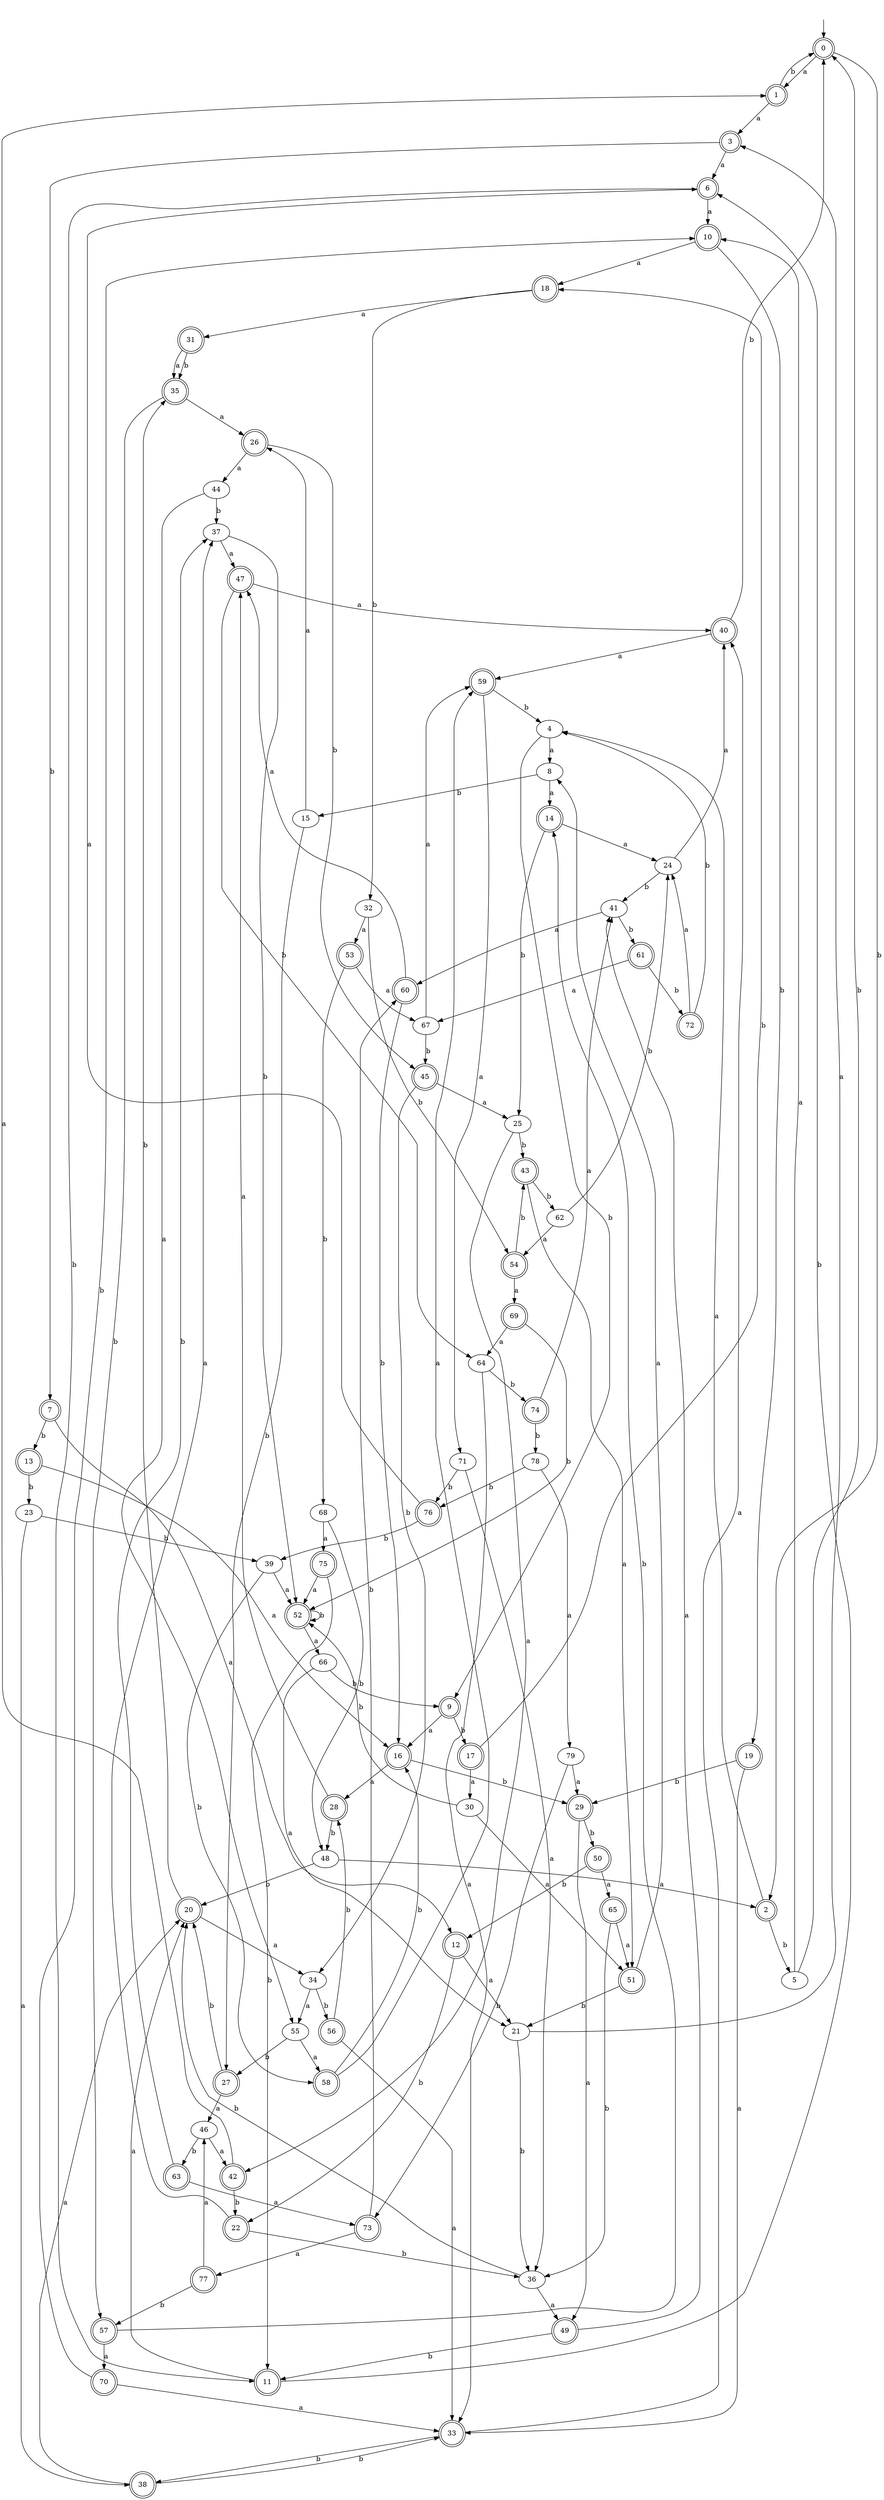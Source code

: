 digraph RandomDFA {
  __start0 [label="", shape=none];
  __start0 -> 0 [label=""];
  0 [shape=circle] [shape=doublecircle]
  0 -> 1 [label="a"]
  0 -> 2 [label="b"]
  1 [shape=doublecircle]
  1 -> 3 [label="a"]
  1 -> 0 [label="b"]
  2 [shape=doublecircle]
  2 -> 4 [label="a"]
  2 -> 5 [label="b"]
  3 [shape=doublecircle]
  3 -> 6 [label="a"]
  3 -> 7 [label="b"]
  4
  4 -> 8 [label="a"]
  4 -> 9 [label="b"]
  5
  5 -> 10 [label="a"]
  5 -> 0 [label="b"]
  6 [shape=doublecircle]
  6 -> 10 [label="a"]
  6 -> 11 [label="b"]
  7 [shape=doublecircle]
  7 -> 12 [label="a"]
  7 -> 13 [label="b"]
  8
  8 -> 14 [label="a"]
  8 -> 15 [label="b"]
  9 [shape=doublecircle]
  9 -> 16 [label="a"]
  9 -> 17 [label="b"]
  10 [shape=doublecircle]
  10 -> 18 [label="a"]
  10 -> 19 [label="b"]
  11 [shape=doublecircle]
  11 -> 20 [label="a"]
  11 -> 6 [label="b"]
  12 [shape=doublecircle]
  12 -> 21 [label="a"]
  12 -> 22 [label="b"]
  13 [shape=doublecircle]
  13 -> 16 [label="a"]
  13 -> 23 [label="b"]
  14 [shape=doublecircle]
  14 -> 24 [label="a"]
  14 -> 25 [label="b"]
  15
  15 -> 26 [label="a"]
  15 -> 27 [label="b"]
  16 [shape=doublecircle]
  16 -> 28 [label="a"]
  16 -> 29 [label="b"]
  17 [shape=doublecircle]
  17 -> 30 [label="a"]
  17 -> 18 [label="b"]
  18 [shape=doublecircle]
  18 -> 31 [label="a"]
  18 -> 32 [label="b"]
  19 [shape=doublecircle]
  19 -> 33 [label="a"]
  19 -> 29 [label="b"]
  20 [shape=doublecircle]
  20 -> 34 [label="a"]
  20 -> 35 [label="b"]
  21
  21 -> 3 [label="a"]
  21 -> 36 [label="b"]
  22 [shape=doublecircle]
  22 -> 37 [label="a"]
  22 -> 36 [label="b"]
  23
  23 -> 38 [label="a"]
  23 -> 39 [label="b"]
  24
  24 -> 40 [label="a"]
  24 -> 41 [label="b"]
  25
  25 -> 42 [label="a"]
  25 -> 43 [label="b"]
  26 [shape=doublecircle]
  26 -> 44 [label="a"]
  26 -> 45 [label="b"]
  27 [shape=doublecircle]
  27 -> 46 [label="a"]
  27 -> 20 [label="b"]
  28 [shape=doublecircle]
  28 -> 47 [label="a"]
  28 -> 48 [label="b"]
  29 [shape=doublecircle]
  29 -> 49 [label="a"]
  29 -> 50 [label="b"]
  30
  30 -> 51 [label="a"]
  30 -> 52 [label="b"]
  31 [shape=doublecircle]
  31 -> 35 [label="a"]
  31 -> 35 [label="b"]
  32
  32 -> 53 [label="a"]
  32 -> 54 [label="b"]
  33 [shape=doublecircle]
  33 -> 40 [label="a"]
  33 -> 38 [label="b"]
  34
  34 -> 55 [label="a"]
  34 -> 56 [label="b"]
  35 [shape=doublecircle]
  35 -> 26 [label="a"]
  35 -> 57 [label="b"]
  36
  36 -> 49 [label="a"]
  36 -> 20 [label="b"]
  37
  37 -> 47 [label="a"]
  37 -> 52 [label="b"]
  38 [shape=doublecircle]
  38 -> 20 [label="a"]
  38 -> 33 [label="b"]
  39
  39 -> 52 [label="a"]
  39 -> 58 [label="b"]
  40 [shape=doublecircle]
  40 -> 59 [label="a"]
  40 -> 0 [label="b"]
  41
  41 -> 60 [label="a"]
  41 -> 61 [label="b"]
  42 [shape=doublecircle]
  42 -> 1 [label="a"]
  42 -> 22 [label="b"]
  43 [shape=doublecircle]
  43 -> 51 [label="a"]
  43 -> 62 [label="b"]
  44
  44 -> 55 [label="a"]
  44 -> 37 [label="b"]
  45 [shape=doublecircle]
  45 -> 25 [label="a"]
  45 -> 34 [label="b"]
  46
  46 -> 42 [label="a"]
  46 -> 63 [label="b"]
  47 [shape=doublecircle]
  47 -> 40 [label="a"]
  47 -> 64 [label="b"]
  48
  48 -> 2 [label="a"]
  48 -> 20 [label="b"]
  49 [shape=doublecircle]
  49 -> 41 [label="a"]
  49 -> 11 [label="b"]
  50 [shape=doublecircle]
  50 -> 65 [label="a"]
  50 -> 12 [label="b"]
  51 [shape=doublecircle]
  51 -> 8 [label="a"]
  51 -> 21 [label="b"]
  52 [shape=doublecircle]
  52 -> 66 [label="a"]
  52 -> 52 [label="b"]
  53 [shape=doublecircle]
  53 -> 67 [label="a"]
  53 -> 68 [label="b"]
  54 [shape=doublecircle]
  54 -> 69 [label="a"]
  54 -> 43 [label="b"]
  55
  55 -> 58 [label="a"]
  55 -> 27 [label="b"]
  56 [shape=doublecircle]
  56 -> 33 [label="a"]
  56 -> 28 [label="b"]
  57 [shape=doublecircle]
  57 -> 70 [label="a"]
  57 -> 14 [label="b"]
  58 [shape=doublecircle]
  58 -> 59 [label="a"]
  58 -> 16 [label="b"]
  59 [shape=doublecircle]
  59 -> 71 [label="a"]
  59 -> 4 [label="b"]
  60 [shape=doublecircle]
  60 -> 47 [label="a"]
  60 -> 16 [label="b"]
  61 [shape=doublecircle]
  61 -> 67 [label="a"]
  61 -> 72 [label="b"]
  62
  62 -> 54 [label="a"]
  62 -> 24 [label="b"]
  63 [shape=doublecircle]
  63 -> 73 [label="a"]
  63 -> 37 [label="b"]
  64
  64 -> 33 [label="a"]
  64 -> 74 [label="b"]
  65 [shape=doublecircle]
  65 -> 51 [label="a"]
  65 -> 36 [label="b"]
  66
  66 -> 21 [label="a"]
  66 -> 9 [label="b"]
  67
  67 -> 59 [label="a"]
  67 -> 45 [label="b"]
  68
  68 -> 75 [label="a"]
  68 -> 48 [label="b"]
  69 [shape=doublecircle]
  69 -> 64 [label="a"]
  69 -> 52 [label="b"]
  70 [shape=doublecircle]
  70 -> 33 [label="a"]
  70 -> 10 [label="b"]
  71
  71 -> 36 [label="a"]
  71 -> 76 [label="b"]
  72 [shape=doublecircle]
  72 -> 24 [label="a"]
  72 -> 4 [label="b"]
  73 [shape=doublecircle]
  73 -> 77 [label="a"]
  73 -> 60 [label="b"]
  74 [shape=doublecircle]
  74 -> 41 [label="a"]
  74 -> 78 [label="b"]
  75 [shape=doublecircle]
  75 -> 52 [label="a"]
  75 -> 11 [label="b"]
  76 [shape=doublecircle]
  76 -> 6 [label="a"]
  76 -> 39 [label="b"]
  77 [shape=doublecircle]
  77 -> 46 [label="a"]
  77 -> 57 [label="b"]
  78
  78 -> 79 [label="a"]
  78 -> 76 [label="b"]
  79
  79 -> 29 [label="a"]
  79 -> 73 [label="b"]
}
